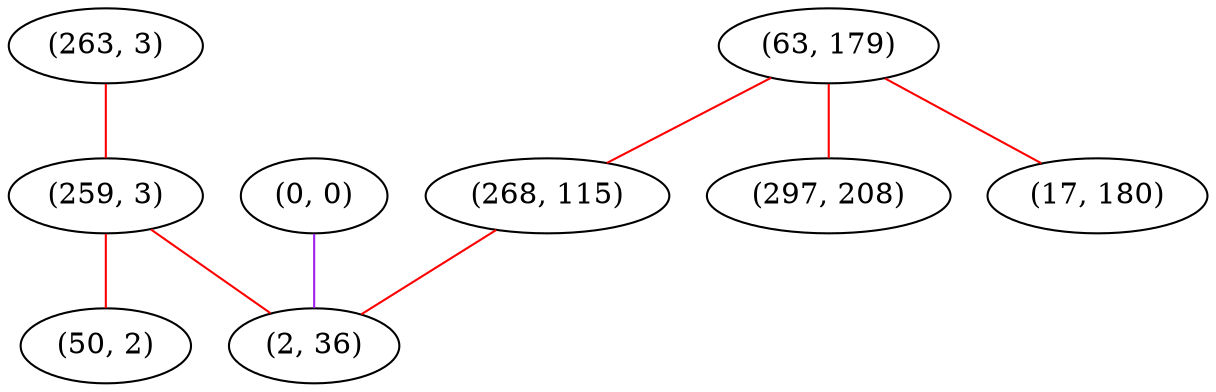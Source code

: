 graph "" {
"(263, 3)";
"(0, 0)";
"(259, 3)";
"(50, 2)";
"(63, 179)";
"(268, 115)";
"(297, 208)";
"(17, 180)";
"(2, 36)";
"(263, 3)" -- "(259, 3)"  [color=red, key=0, weight=1];
"(0, 0)" -- "(2, 36)"  [color=purple, key=0, weight=4];
"(259, 3)" -- "(2, 36)"  [color=red, key=0, weight=1];
"(259, 3)" -- "(50, 2)"  [color=red, key=0, weight=1];
"(63, 179)" -- "(297, 208)"  [color=red, key=0, weight=1];
"(63, 179)" -- "(268, 115)"  [color=red, key=0, weight=1];
"(63, 179)" -- "(17, 180)"  [color=red, key=0, weight=1];
"(268, 115)" -- "(2, 36)"  [color=red, key=0, weight=1];
}
